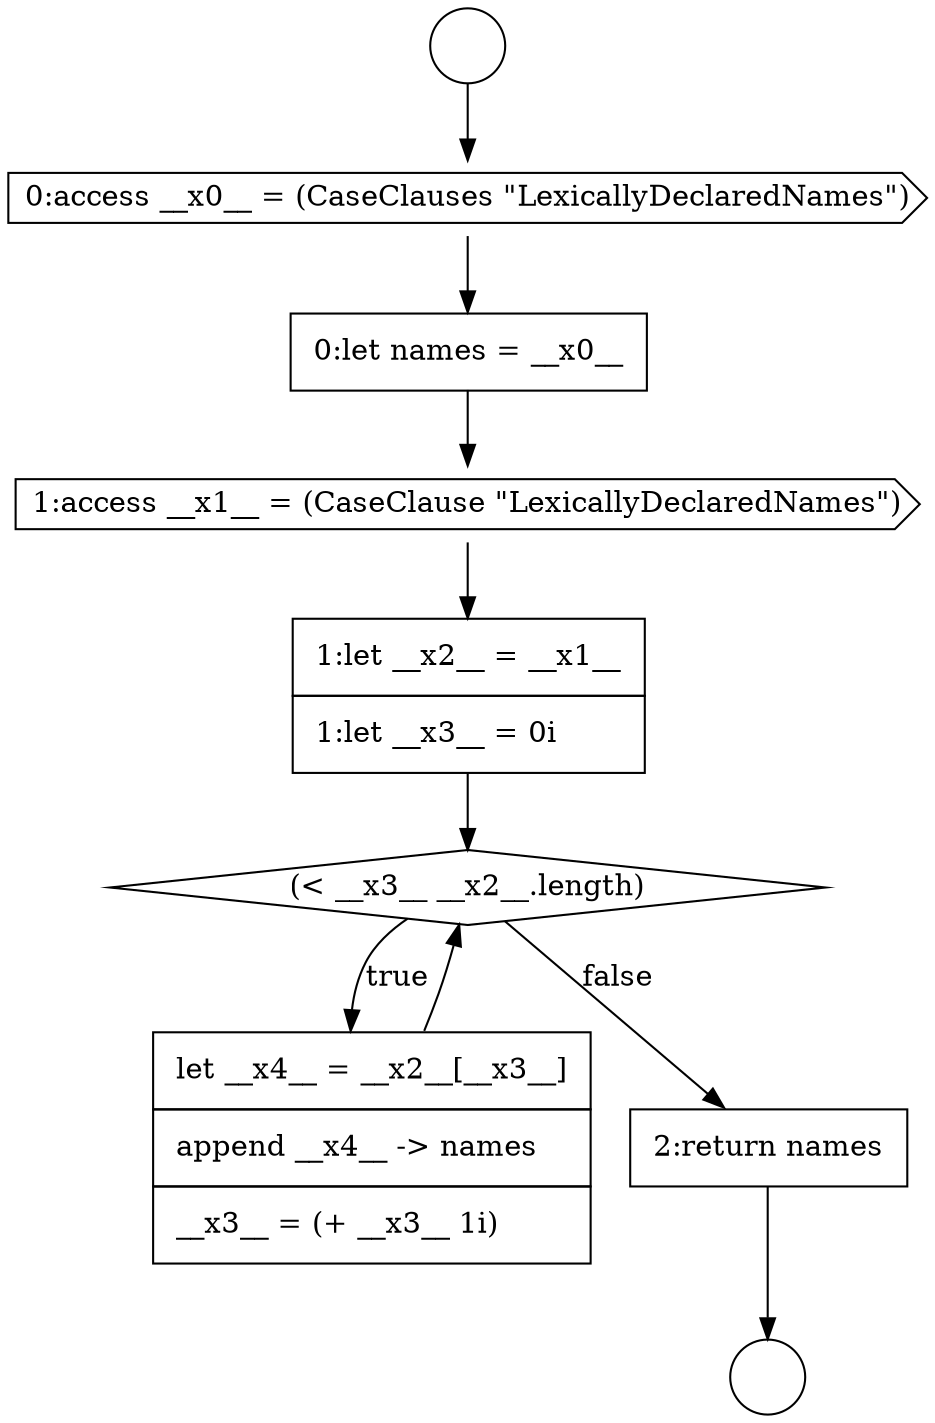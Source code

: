 digraph {
  node6968 [shape=diamond, label=<<font color="black">(&lt; __x3__ __x2__.length)</font>> color="black" fillcolor="white" style=filled]
  node6964 [shape=cds, label=<<font color="black">0:access __x0__ = (CaseClauses &quot;LexicallyDeclaredNames&quot;)</font>> color="black" fillcolor="white" style=filled]
  node6967 [shape=none, margin=0, label=<<font color="black">
    <table border="0" cellborder="1" cellspacing="0" cellpadding="10">
      <tr><td align="left">1:let __x2__ = __x1__</td></tr>
      <tr><td align="left">1:let __x3__ = 0i</td></tr>
    </table>
  </font>> color="black" fillcolor="white" style=filled]
  node6963 [shape=circle label=" " color="black" fillcolor="white" style=filled]
  node6969 [shape=none, margin=0, label=<<font color="black">
    <table border="0" cellborder="1" cellspacing="0" cellpadding="10">
      <tr><td align="left">let __x4__ = __x2__[__x3__]</td></tr>
      <tr><td align="left">append __x4__ -&gt; names</td></tr>
      <tr><td align="left">__x3__ = (+ __x3__ 1i)</td></tr>
    </table>
  </font>> color="black" fillcolor="white" style=filled]
  node6962 [shape=circle label=" " color="black" fillcolor="white" style=filled]
  node6966 [shape=cds, label=<<font color="black">1:access __x1__ = (CaseClause &quot;LexicallyDeclaredNames&quot;)</font>> color="black" fillcolor="white" style=filled]
  node6965 [shape=none, margin=0, label=<<font color="black">
    <table border="0" cellborder="1" cellspacing="0" cellpadding="10">
      <tr><td align="left">0:let names = __x0__</td></tr>
    </table>
  </font>> color="black" fillcolor="white" style=filled]
  node6970 [shape=none, margin=0, label=<<font color="black">
    <table border="0" cellborder="1" cellspacing="0" cellpadding="10">
      <tr><td align="left">2:return names</td></tr>
    </table>
  </font>> color="black" fillcolor="white" style=filled]
  node6966 -> node6967 [ color="black"]
  node6962 -> node6964 [ color="black"]
  node6967 -> node6968 [ color="black"]
  node6969 -> node6968 [ color="black"]
  node6965 -> node6966 [ color="black"]
  node6968 -> node6969 [label=<<font color="black">true</font>> color="black"]
  node6968 -> node6970 [label=<<font color="black">false</font>> color="black"]
  node6970 -> node6963 [ color="black"]
  node6964 -> node6965 [ color="black"]
}
